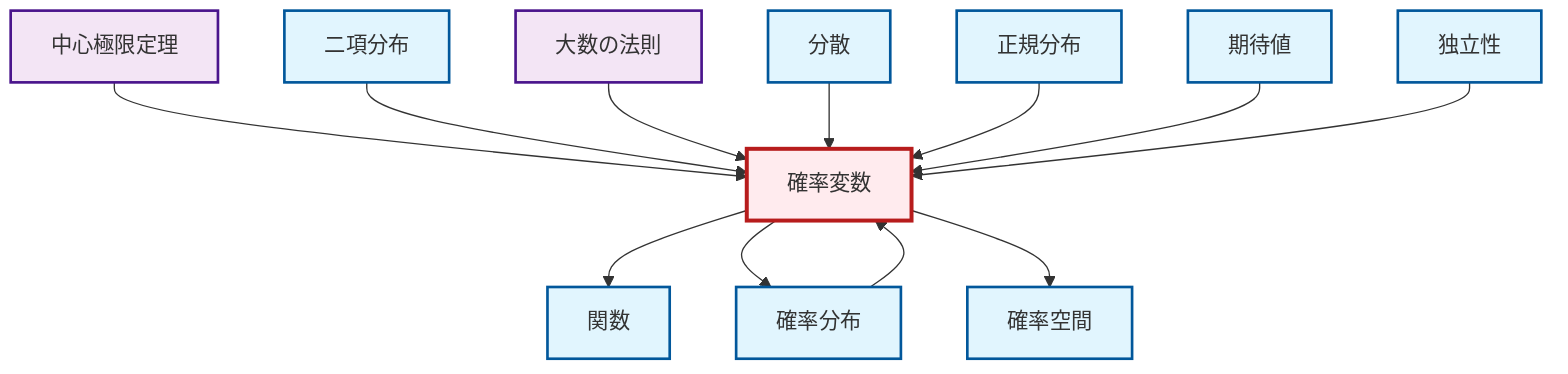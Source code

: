 graph TD
    classDef definition fill:#e1f5fe,stroke:#01579b,stroke-width:2px
    classDef theorem fill:#f3e5f5,stroke:#4a148c,stroke-width:2px
    classDef axiom fill:#fff3e0,stroke:#e65100,stroke-width:2px
    classDef example fill:#e8f5e9,stroke:#1b5e20,stroke-width:2px
    classDef current fill:#ffebee,stroke:#b71c1c,stroke-width:3px
    def-normal-distribution["正規分布"]:::definition
    def-probability-space["確率空間"]:::definition
    def-function["関数"]:::definition
    thm-law-of-large-numbers["大数の法則"]:::theorem
    def-independence["独立性"]:::definition
    thm-central-limit["中心極限定理"]:::theorem
    def-random-variable["確率変数"]:::definition
    def-probability-distribution["確率分布"]:::definition
    def-variance["分散"]:::definition
    def-binomial-distribution["二項分布"]:::definition
    def-expectation["期待値"]:::definition
    def-random-variable --> def-function
    thm-central-limit --> def-random-variable
    def-probability-distribution --> def-random-variable
    def-binomial-distribution --> def-random-variable
    thm-law-of-large-numbers --> def-random-variable
    def-random-variable --> def-probability-distribution
    def-variance --> def-random-variable
    def-normal-distribution --> def-random-variable
    def-random-variable --> def-probability-space
    def-expectation --> def-random-variable
    def-independence --> def-random-variable
    class def-random-variable current